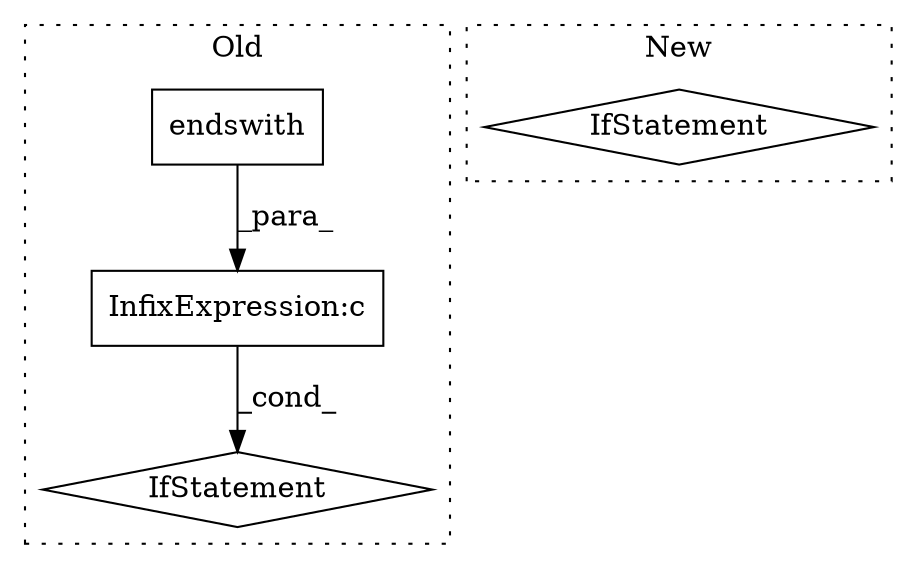 digraph G {
subgraph cluster0 {
1 [label="endswith" a="32" s="2278,2293" l="9,1" shape="box"];
3 [label="IfStatement" a="25" s="2255,2372" l="4,2" shape="diamond"];
4 [label="InfixExpression:c" a="27" s="2294" l="4" shape="box"];
label = "Old";
style="dotted";
}
subgraph cluster1 {
2 [label="IfStatement" a="25" s="2493,2563" l="8,2" shape="diamond"];
label = "New";
style="dotted";
}
1 -> 4 [label="_para_"];
4 -> 3 [label="_cond_"];
}